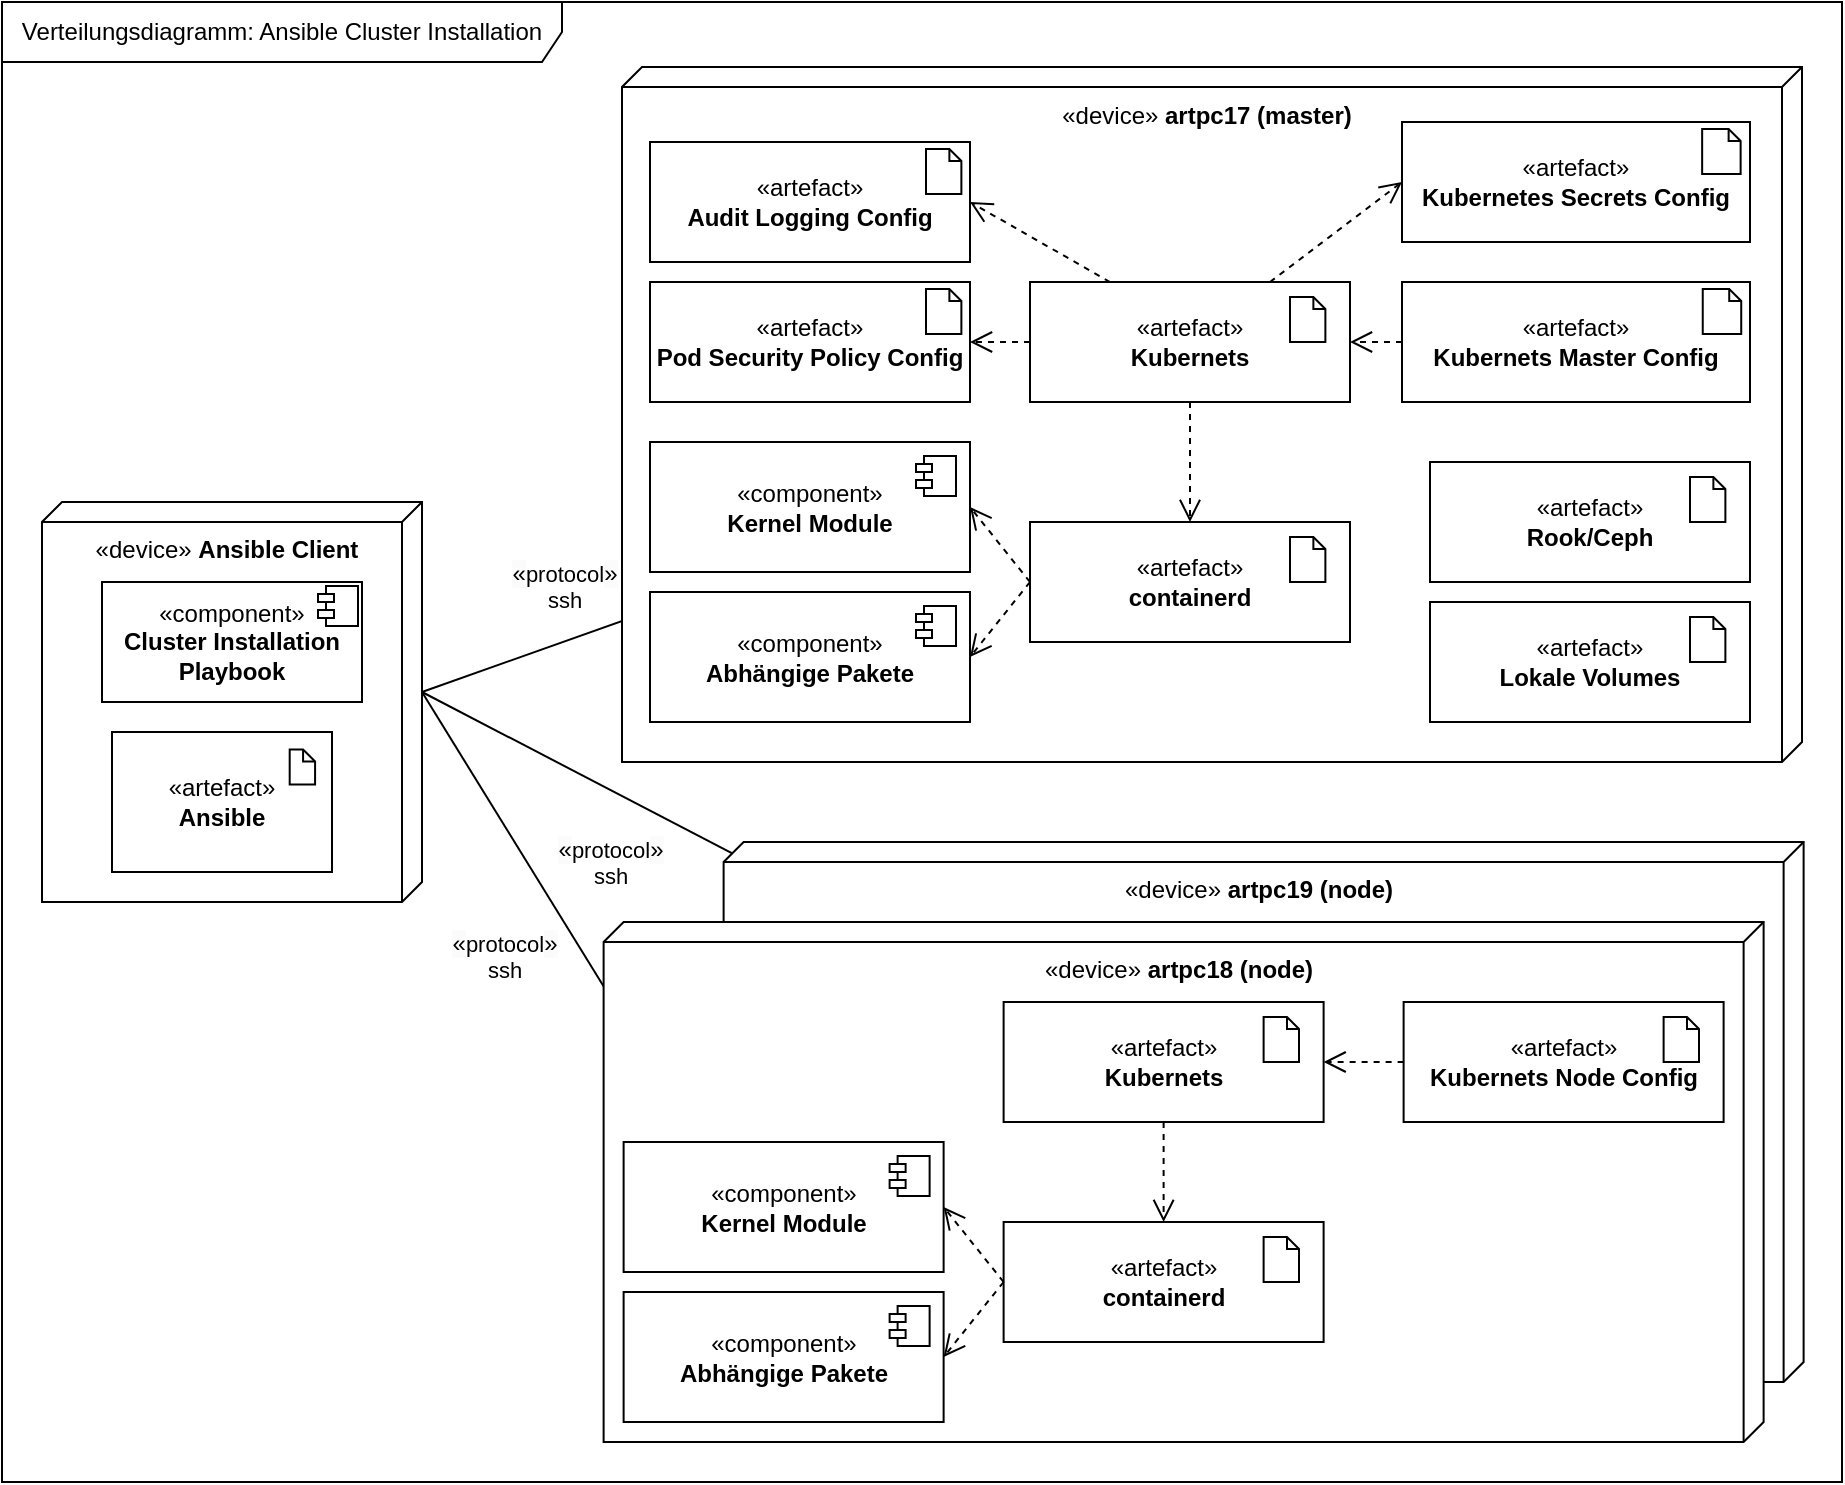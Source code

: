 <mxfile version="26.0.6">
  <diagram name="Seite-1" id="A0pkDDE6jEZHcWXAts2Y">
    <mxGraphModel dx="1224" dy="761" grid="1" gridSize="10" guides="1" tooltips="1" connect="1" arrows="1" fold="1" page="1" pageScale="1" pageWidth="827" pageHeight="1169" math="0" shadow="0">
      <root>
        <mxCell id="0" />
        <mxCell id="1" parent="0" />
        <mxCell id="9Gt_7CjTLpqSlknvuRTy-28" style="rounded=0;orthogonalLoop=1;jettySize=auto;html=1;exitX=0;exitY=0;exitDx=95;exitDy=0;exitPerimeter=0;entryX=0;entryY=0;entryDx=135;entryDy=190;entryPerimeter=0;endArrow=none;endFill=0;" parent="1" source="9Gt_7CjTLpqSlknvuRTy-60" target="9Gt_7CjTLpqSlknvuRTy-34" edge="1">
          <mxGeometry relative="1" as="geometry">
            <mxPoint x="300" y="305" as="sourcePoint" />
          </mxGeometry>
        </mxCell>
        <mxCell id="9Gt_7CjTLpqSlknvuRTy-29" value="&lt;span style=&quot;font-size: 12px; text-wrap: wrap; background-color: rgb(251, 251, 251);&quot;&gt;«&lt;/span&gt;protocol&lt;span style=&quot;font-size: 12px; text-wrap: wrap; background-color: rgb(251, 251, 251);&quot;&gt;»&lt;/span&gt;&lt;br&gt;ssh" style="edgeLabel;html=1;align=center;verticalAlign=middle;resizable=0;points=[];" parent="9Gt_7CjTLpqSlknvuRTy-28" vertex="1" connectable="0">
          <mxGeometry x="0.06" y="4" relative="1" as="geometry">
            <mxPoint x="-216" y="3" as="offset" />
          </mxGeometry>
        </mxCell>
        <mxCell id="9Gt_7CjTLpqSlknvuRTy-67" value="«device»&amp;nbsp;&lt;b&gt;artpc19 (node)&lt;/b&gt;" style="verticalAlign=top;align=center;shape=cube;size=10;direction=south;html=1;boundedLbl=1;spacingLeft=5;whiteSpace=wrap;" parent="1" vertex="1">
          <mxGeometry x="450.81" y="430" width="540" height="270" as="geometry" />
        </mxCell>
        <mxCell id="9Gt_7CjTLpqSlknvuRTy-30" value="&lt;span style=&quot;font-size: 12px; text-wrap: wrap; background-color: rgb(251, 251, 251);&quot;&gt;«&lt;/span&gt;protocol&lt;span style=&quot;font-size: 12px; text-wrap: wrap; background-color: rgb(251, 251, 251);&quot;&gt;»&lt;/span&gt;&lt;br&gt;ssh" style="rounded=0;orthogonalLoop=1;jettySize=auto;html=1;exitX=0;exitY=0;exitDx=95;exitDy=0;exitPerimeter=0;entryX=0.142;entryY=0.995;entryDx=0;entryDy=0;entryPerimeter=0;endArrow=none;endFill=0;" parent="1" source="9Gt_7CjTLpqSlknvuRTy-60" target="9Gt_7CjTLpqSlknvuRTy-34" edge="1">
          <mxGeometry x="0.362" y="35" relative="1" as="geometry">
            <mxPoint x="300" y="305" as="sourcePoint" />
            <mxPoint x="610" y="355" as="targetPoint" />
            <mxPoint as="offset" />
          </mxGeometry>
        </mxCell>
        <mxCell id="9Gt_7CjTLpqSlknvuRTy-31" style="rounded=0;orthogonalLoop=1;jettySize=auto;html=1;exitX=0;exitY=0;exitDx=95;exitDy=0;exitPerimeter=0;entryX=0;entryY=0;entryDx=135;entryDy=190;entryPerimeter=0;endArrow=none;endFill=0;" parent="1" source="9Gt_7CjTLpqSlknvuRTy-60" target="9Gt_7CjTLpqSlknvuRTy-52" edge="1">
          <mxGeometry relative="1" as="geometry">
            <mxPoint x="300" y="305" as="sourcePoint" />
            <mxPoint x="480" y="120" as="targetPoint" />
          </mxGeometry>
        </mxCell>
        <mxCell id="9Gt_7CjTLpqSlknvuRTy-32" value="&lt;span style=&quot;font-size: 12px; text-wrap: wrap; background-color: rgb(251, 251, 251);&quot;&gt;«&lt;/span&gt;protocol&lt;span style=&quot;font-size: 12px; text-wrap: wrap; background-color: rgb(251, 251, 251);&quot;&gt;»&lt;/span&gt;&lt;br&gt;ssh" style="edgeLabel;html=1;align=center;verticalAlign=middle;resizable=0;points=[];" parent="9Gt_7CjTLpqSlknvuRTy-31" vertex="1" connectable="0">
          <mxGeometry x="0.134" relative="1" as="geometry">
            <mxPoint x="-213" y="47" as="offset" />
          </mxGeometry>
        </mxCell>
        <mxCell id="9Gt_7CjTLpqSlknvuRTy-60" value="«device»&amp;nbsp;&lt;b&gt;Ansible Client&lt;/b&gt;" style="verticalAlign=top;align=center;shape=cube;size=10;direction=south;html=1;boundedLbl=1;spacingLeft=5;whiteSpace=wrap;" parent="1" vertex="1">
          <mxGeometry x="110" y="260" width="190" height="200" as="geometry" />
        </mxCell>
        <mxCell id="9Gt_7CjTLpqSlknvuRTy-61" value="«component»&lt;br&gt;&lt;b&gt;Cluster Installation Playbook&lt;/b&gt;" style="html=1;dropTarget=0;whiteSpace=wrap;" parent="1" vertex="1">
          <mxGeometry x="140" y="300" width="130" height="60" as="geometry" />
        </mxCell>
        <mxCell id="9Gt_7CjTLpqSlknvuRTy-62" value="" style="shape=module;jettyWidth=8;jettyHeight=4;" parent="9Gt_7CjTLpqSlknvuRTy-61" vertex="1">
          <mxGeometry x="1" width="20" height="20" relative="1" as="geometry">
            <mxPoint x="-22" y="2" as="offset" />
          </mxGeometry>
        </mxCell>
        <mxCell id="9Gt_7CjTLpqSlknvuRTy-63" value="" style="group" parent="1" vertex="1" connectable="0">
          <mxGeometry x="145" y="375" width="110" height="70" as="geometry" />
        </mxCell>
        <mxCell id="9Gt_7CjTLpqSlknvuRTy-64" value="«artefact»&lt;br&gt;&lt;b&gt;Ansible&lt;/b&gt;" style="html=1;dropTarget=0;whiteSpace=wrap;" parent="9Gt_7CjTLpqSlknvuRTy-63" vertex="1">
          <mxGeometry width="110" height="70" as="geometry" />
        </mxCell>
        <mxCell id="9Gt_7CjTLpqSlknvuRTy-65" value="" style="shape=note2;boundedLbl=1;whiteSpace=wrap;html=1;size=6;verticalAlign=top;align=left;spacingLeft=5;" parent="9Gt_7CjTLpqSlknvuRTy-63" vertex="1">
          <mxGeometry x="88.846" y="8.75" width="12.692" height="17.5" as="geometry" />
        </mxCell>
        <mxCell id="9Gt_7CjTLpqSlknvuRTy-66" value="Verteilungsdiagramm: Ansible Cluster Installation" style="shape=umlFrame;whiteSpace=wrap;html=1;pointerEvents=0;width=280;height=30;" parent="1" vertex="1">
          <mxGeometry x="90" y="10" width="920" height="740" as="geometry" />
        </mxCell>
        <mxCell id="9Gt_7CjTLpqSlknvuRTy-34" value="«device»&amp;nbsp;&lt;b&gt;artpc18 (node)&lt;/b&gt;" style="verticalAlign=top;align=center;shape=cube;size=10;direction=south;html=1;boundedLbl=1;spacingLeft=5;whiteSpace=wrap;" parent="1" vertex="1">
          <mxGeometry x="390.81" y="470" width="580" height="260" as="geometry" />
        </mxCell>
        <mxCell id="9Gt_7CjTLpqSlknvuRTy-35" value="«component»&lt;br&gt;&lt;b&gt;Abhängige Pakete&lt;/b&gt;" style="html=1;dropTarget=0;whiteSpace=wrap;" parent="1" vertex="1">
          <mxGeometry x="400.81" y="655" width="160" height="65" as="geometry" />
        </mxCell>
        <mxCell id="9Gt_7CjTLpqSlknvuRTy-36" value="" style="shape=module;jettyWidth=8;jettyHeight=4;" parent="9Gt_7CjTLpqSlknvuRTy-35" vertex="1">
          <mxGeometry x="1" width="20" height="20" relative="1" as="geometry">
            <mxPoint x="-27" y="7" as="offset" />
          </mxGeometry>
        </mxCell>
        <mxCell id="9Gt_7CjTLpqSlknvuRTy-37" value="«component»&lt;br&gt;&lt;b&gt;Kernel Module&lt;/b&gt;" style="html=1;dropTarget=0;whiteSpace=wrap;" parent="1" vertex="1">
          <mxGeometry x="400.81" y="580" width="160" height="65" as="geometry" />
        </mxCell>
        <mxCell id="9Gt_7CjTLpqSlknvuRTy-38" value="" style="shape=module;jettyWidth=8;jettyHeight=4;" parent="9Gt_7CjTLpqSlknvuRTy-37" vertex="1">
          <mxGeometry x="1" width="20" height="20" relative="1" as="geometry">
            <mxPoint x="-27" y="7" as="offset" />
          </mxGeometry>
        </mxCell>
        <mxCell id="9Gt_7CjTLpqSlknvuRTy-39" value="" style="group" parent="1" vertex="1" connectable="0">
          <mxGeometry x="590.81" y="620" width="160" height="60" as="geometry" />
        </mxCell>
        <mxCell id="9Gt_7CjTLpqSlknvuRTy-40" value="«artefact»&lt;br&gt;&lt;b&gt;containerd&lt;/b&gt;" style="html=1;dropTarget=0;whiteSpace=wrap;" parent="9Gt_7CjTLpqSlknvuRTy-39" vertex="1">
          <mxGeometry width="160" height="60" as="geometry" />
        </mxCell>
        <mxCell id="9Gt_7CjTLpqSlknvuRTy-41" value="" style="shape=note2;boundedLbl=1;whiteSpace=wrap;html=1;size=6;verticalAlign=top;align=left;spacingLeft=5;" parent="9Gt_7CjTLpqSlknvuRTy-39" vertex="1">
          <mxGeometry x="130" y="7.5" width="17.69" height="22.5" as="geometry" />
        </mxCell>
        <mxCell id="9Gt_7CjTLpqSlknvuRTy-52" value="«device»&amp;nbsp;&lt;b&gt;artpc17 (master)&lt;/b&gt;" style="verticalAlign=top;align=center;shape=cube;size=10;direction=south;html=1;boundedLbl=1;spacingLeft=5;whiteSpace=wrap;" parent="1" vertex="1">
          <mxGeometry x="400" y="42.5" width="590" height="347.5" as="geometry" />
        </mxCell>
        <mxCell id="9Gt_7CjTLpqSlknvuRTy-69" value="" style="group" parent="1" vertex="1" connectable="0">
          <mxGeometry x="590.81" y="510" width="160" height="60" as="geometry" />
        </mxCell>
        <mxCell id="9Gt_7CjTLpqSlknvuRTy-70" value="«artefact»&lt;br&gt;&lt;b&gt;Kubernets&lt;/b&gt;" style="html=1;dropTarget=0;whiteSpace=wrap;" parent="9Gt_7CjTLpqSlknvuRTy-69" vertex="1">
          <mxGeometry width="160" height="60" as="geometry" />
        </mxCell>
        <mxCell id="9Gt_7CjTLpqSlknvuRTy-71" value="" style="shape=note2;boundedLbl=1;whiteSpace=wrap;html=1;size=6;verticalAlign=top;align=left;spacingLeft=5;" parent="9Gt_7CjTLpqSlknvuRTy-69" vertex="1">
          <mxGeometry x="130" y="7.5" width="17.69" height="22.5" as="geometry" />
        </mxCell>
        <mxCell id="9Gt_7CjTLpqSlknvuRTy-72" value="" style="group" parent="1" vertex="1" connectable="0">
          <mxGeometry x="790.81" y="510" width="160" height="60" as="geometry" />
        </mxCell>
        <mxCell id="9Gt_7CjTLpqSlknvuRTy-73" value="«artefact»&lt;br&gt;&lt;b&gt;Kubernets Node Config&lt;/b&gt;" style="html=1;dropTarget=0;whiteSpace=wrap;" parent="9Gt_7CjTLpqSlknvuRTy-72" vertex="1">
          <mxGeometry width="160" height="60" as="geometry" />
        </mxCell>
        <mxCell id="9Gt_7CjTLpqSlknvuRTy-74" value="" style="shape=note2;boundedLbl=1;whiteSpace=wrap;html=1;size=6;verticalAlign=top;align=left;spacingLeft=5;" parent="9Gt_7CjTLpqSlknvuRTy-72" vertex="1">
          <mxGeometry x="130" y="7.5" width="17.69" height="22.5" as="geometry" />
        </mxCell>
        <mxCell id="9Gt_7CjTLpqSlknvuRTy-81" style="rounded=0;orthogonalLoop=1;jettySize=auto;html=1;exitX=0;exitY=0.5;exitDx=0;exitDy=0;entryX=1;entryY=0.5;entryDx=0;entryDy=0;dashed=1;endArrow=open;endFill=0;endSize=9;" parent="1" source="9Gt_7CjTLpqSlknvuRTy-73" target="9Gt_7CjTLpqSlknvuRTy-70" edge="1">
          <mxGeometry relative="1" as="geometry">
            <Array as="points">
              <mxPoint x="770.81" y="540" />
            </Array>
          </mxGeometry>
        </mxCell>
        <mxCell id="9Gt_7CjTLpqSlknvuRTy-82" style="rounded=0;orthogonalLoop=1;jettySize=auto;html=1;exitX=0;exitY=0.5;exitDx=0;exitDy=0;entryX=1;entryY=0.5;entryDx=0;entryDy=0;dashed=1;endArrow=open;endFill=0;endSize=9;" parent="1" source="9Gt_7CjTLpqSlknvuRTy-40" target="9Gt_7CjTLpqSlknvuRTy-37" edge="1">
          <mxGeometry relative="1" as="geometry">
            <mxPoint x="800.81" y="550" as="sourcePoint" />
            <mxPoint x="760.81" y="550" as="targetPoint" />
            <Array as="points" />
          </mxGeometry>
        </mxCell>
        <mxCell id="9Gt_7CjTLpqSlknvuRTy-83" style="rounded=0;orthogonalLoop=1;jettySize=auto;html=1;exitX=0;exitY=0.5;exitDx=0;exitDy=0;entryX=1;entryY=0.5;entryDx=0;entryDy=0;dashed=1;endArrow=open;endFill=0;endSize=9;" parent="1" source="9Gt_7CjTLpqSlknvuRTy-40" target="9Gt_7CjTLpqSlknvuRTy-35" edge="1">
          <mxGeometry relative="1" as="geometry">
            <mxPoint x="600.81" y="660" as="sourcePoint" />
            <mxPoint x="570.81" y="623" as="targetPoint" />
            <Array as="points" />
          </mxGeometry>
        </mxCell>
        <mxCell id="9Gt_7CjTLpqSlknvuRTy-84" style="rounded=0;orthogonalLoop=1;jettySize=auto;html=1;exitX=0.5;exitY=1;exitDx=0;exitDy=0;entryX=0.5;entryY=0;entryDx=0;entryDy=0;dashed=1;endArrow=open;endFill=0;endSize=9;" parent="1" source="9Gt_7CjTLpqSlknvuRTy-70" target="9Gt_7CjTLpqSlknvuRTy-40" edge="1">
          <mxGeometry relative="1" as="geometry">
            <mxPoint x="610.81" y="670" as="sourcePoint" />
            <mxPoint x="580.81" y="633" as="targetPoint" />
            <Array as="points" />
          </mxGeometry>
        </mxCell>
        <mxCell id="9Gt_7CjTLpqSlknvuRTy-108" value="«component»&lt;br&gt;&lt;b&gt;Abhängige Pakete&lt;/b&gt;" style="html=1;dropTarget=0;whiteSpace=wrap;" parent="1" vertex="1">
          <mxGeometry x="414" y="305" width="160" height="65" as="geometry" />
        </mxCell>
        <mxCell id="9Gt_7CjTLpqSlknvuRTy-109" value="" style="shape=module;jettyWidth=8;jettyHeight=4;" parent="9Gt_7CjTLpqSlknvuRTy-108" vertex="1">
          <mxGeometry x="1" width="20" height="20" relative="1" as="geometry">
            <mxPoint x="-27" y="7" as="offset" />
          </mxGeometry>
        </mxCell>
        <mxCell id="9Gt_7CjTLpqSlknvuRTy-110" value="«component»&lt;br&gt;&lt;b&gt;Kernel Module&lt;/b&gt;" style="html=1;dropTarget=0;whiteSpace=wrap;" parent="1" vertex="1">
          <mxGeometry x="414" y="230" width="160" height="65" as="geometry" />
        </mxCell>
        <mxCell id="9Gt_7CjTLpqSlknvuRTy-111" value="" style="shape=module;jettyWidth=8;jettyHeight=4;" parent="9Gt_7CjTLpqSlknvuRTy-110" vertex="1">
          <mxGeometry x="1" width="20" height="20" relative="1" as="geometry">
            <mxPoint x="-27" y="7" as="offset" />
          </mxGeometry>
        </mxCell>
        <mxCell id="9Gt_7CjTLpqSlknvuRTy-112" value="" style="group" parent="1" vertex="1" connectable="0">
          <mxGeometry x="604" y="270" width="160" height="60" as="geometry" />
        </mxCell>
        <mxCell id="9Gt_7CjTLpqSlknvuRTy-113" value="«artefact»&lt;br&gt;&lt;b&gt;containerd&lt;/b&gt;" style="html=1;dropTarget=0;whiteSpace=wrap;" parent="9Gt_7CjTLpqSlknvuRTy-112" vertex="1">
          <mxGeometry width="160" height="60" as="geometry" />
        </mxCell>
        <mxCell id="9Gt_7CjTLpqSlknvuRTy-114" value="" style="shape=note2;boundedLbl=1;whiteSpace=wrap;html=1;size=6;verticalAlign=top;align=left;spacingLeft=5;" parent="9Gt_7CjTLpqSlknvuRTy-112" vertex="1">
          <mxGeometry x="130" y="7.5" width="17.69" height="22.5" as="geometry" />
        </mxCell>
        <mxCell id="9Gt_7CjTLpqSlknvuRTy-115" value="" style="group" parent="1" vertex="1" connectable="0">
          <mxGeometry x="604" y="150" width="160" height="60" as="geometry" />
        </mxCell>
        <mxCell id="9Gt_7CjTLpqSlknvuRTy-116" value="«artefact»&lt;br&gt;&lt;b&gt;Kubernets&lt;/b&gt;" style="html=1;dropTarget=0;whiteSpace=wrap;" parent="9Gt_7CjTLpqSlknvuRTy-115" vertex="1">
          <mxGeometry width="160" height="60" as="geometry" />
        </mxCell>
        <mxCell id="9Gt_7CjTLpqSlknvuRTy-117" value="" style="shape=note2;boundedLbl=1;whiteSpace=wrap;html=1;size=6;verticalAlign=top;align=left;spacingLeft=5;" parent="9Gt_7CjTLpqSlknvuRTy-115" vertex="1">
          <mxGeometry x="130" y="7.5" width="17.69" height="22.5" as="geometry" />
        </mxCell>
        <mxCell id="9Gt_7CjTLpqSlknvuRTy-118" value="" style="group" parent="1" vertex="1" connectable="0">
          <mxGeometry x="790" y="150" width="174" height="60" as="geometry" />
        </mxCell>
        <mxCell id="9Gt_7CjTLpqSlknvuRTy-119" value="«artefact»&lt;br&gt;&lt;b&gt;Kubernets Master Config&lt;/b&gt;" style="html=1;dropTarget=0;whiteSpace=wrap;" parent="9Gt_7CjTLpqSlknvuRTy-118" vertex="1">
          <mxGeometry width="174" height="60" as="geometry" />
        </mxCell>
        <mxCell id="9Gt_7CjTLpqSlknvuRTy-120" value="" style="shape=note2;boundedLbl=1;whiteSpace=wrap;html=1;size=6;verticalAlign=top;align=left;spacingLeft=5;" parent="9Gt_7CjTLpqSlknvuRTy-118" vertex="1">
          <mxGeometry x="150.375" y="3.5" width="19.238" height="22.5" as="geometry" />
        </mxCell>
        <mxCell id="9Gt_7CjTLpqSlknvuRTy-121" value="" style="group" parent="1" vertex="1" connectable="0">
          <mxGeometry x="804" y="240" width="160" height="60" as="geometry" />
        </mxCell>
        <mxCell id="9Gt_7CjTLpqSlknvuRTy-122" value="«artefact»&lt;br&gt;&lt;b&gt;Rook/Ceph&lt;/b&gt;" style="html=1;dropTarget=0;whiteSpace=wrap;" parent="9Gt_7CjTLpqSlknvuRTy-121" vertex="1">
          <mxGeometry width="160" height="60" as="geometry" />
        </mxCell>
        <mxCell id="9Gt_7CjTLpqSlknvuRTy-123" value="" style="shape=note2;boundedLbl=1;whiteSpace=wrap;html=1;size=6;verticalAlign=top;align=left;spacingLeft=5;" parent="9Gt_7CjTLpqSlknvuRTy-121" vertex="1">
          <mxGeometry x="130" y="7.5" width="17.69" height="22.5" as="geometry" />
        </mxCell>
        <mxCell id="9Gt_7CjTLpqSlknvuRTy-124" value="" style="group" parent="1" vertex="1" connectable="0">
          <mxGeometry x="804" y="310" width="160" height="60" as="geometry" />
        </mxCell>
        <mxCell id="9Gt_7CjTLpqSlknvuRTy-125" value="«artefact»&lt;br&gt;&lt;b&gt;Lokale Volumes&lt;/b&gt;" style="html=1;dropTarget=0;whiteSpace=wrap;" parent="9Gt_7CjTLpqSlknvuRTy-124" vertex="1">
          <mxGeometry width="160" height="60" as="geometry" />
        </mxCell>
        <mxCell id="9Gt_7CjTLpqSlknvuRTy-126" value="" style="shape=note2;boundedLbl=1;whiteSpace=wrap;html=1;size=6;verticalAlign=top;align=left;spacingLeft=5;" parent="9Gt_7CjTLpqSlknvuRTy-124" vertex="1">
          <mxGeometry x="130" y="7.5" width="17.69" height="22.5" as="geometry" />
        </mxCell>
        <mxCell id="9Gt_7CjTLpqSlknvuRTy-127" style="rounded=0;orthogonalLoop=1;jettySize=auto;html=1;exitX=0;exitY=0.5;exitDx=0;exitDy=0;entryX=1;entryY=0.5;entryDx=0;entryDy=0;dashed=1;endArrow=open;endFill=0;endSize=9;" parent="1" source="9Gt_7CjTLpqSlknvuRTy-119" target="9Gt_7CjTLpqSlknvuRTy-116" edge="1">
          <mxGeometry relative="1" as="geometry">
            <Array as="points" />
          </mxGeometry>
        </mxCell>
        <mxCell id="9Gt_7CjTLpqSlknvuRTy-128" style="rounded=0;orthogonalLoop=1;jettySize=auto;html=1;exitX=0;exitY=0.5;exitDx=0;exitDy=0;entryX=1;entryY=0.5;entryDx=0;entryDy=0;dashed=1;endArrow=open;endFill=0;endSize=9;" parent="1" source="9Gt_7CjTLpqSlknvuRTy-113" target="9Gt_7CjTLpqSlknvuRTy-110" edge="1">
          <mxGeometry relative="1" as="geometry">
            <mxPoint x="814" y="200" as="sourcePoint" />
            <mxPoint x="774" y="200" as="targetPoint" />
            <Array as="points" />
          </mxGeometry>
        </mxCell>
        <mxCell id="9Gt_7CjTLpqSlknvuRTy-129" style="rounded=0;orthogonalLoop=1;jettySize=auto;html=1;exitX=0;exitY=0.5;exitDx=0;exitDy=0;entryX=1;entryY=0.5;entryDx=0;entryDy=0;dashed=1;endArrow=open;endFill=0;endSize=9;" parent="1" source="9Gt_7CjTLpqSlknvuRTy-113" target="9Gt_7CjTLpqSlknvuRTy-108" edge="1">
          <mxGeometry relative="1" as="geometry">
            <mxPoint x="614" y="310" as="sourcePoint" />
            <mxPoint x="584" y="273" as="targetPoint" />
            <Array as="points" />
          </mxGeometry>
        </mxCell>
        <mxCell id="9Gt_7CjTLpqSlknvuRTy-130" style="rounded=0;orthogonalLoop=1;jettySize=auto;html=1;exitX=0.5;exitY=1;exitDx=0;exitDy=0;entryX=0.5;entryY=0;entryDx=0;entryDy=0;dashed=1;endArrow=open;endFill=0;endSize=9;" parent="1" source="9Gt_7CjTLpqSlknvuRTy-116" target="9Gt_7CjTLpqSlknvuRTy-113" edge="1">
          <mxGeometry relative="1" as="geometry">
            <mxPoint x="624" y="253" as="sourcePoint" />
            <mxPoint x="594" y="216" as="targetPoint" />
            <Array as="points" />
          </mxGeometry>
        </mxCell>
        <mxCell id="9Gt_7CjTLpqSlknvuRTy-133" value="" style="group" parent="1" vertex="1" connectable="0">
          <mxGeometry x="414" y="80" width="160" height="60" as="geometry" />
        </mxCell>
        <mxCell id="9Gt_7CjTLpqSlknvuRTy-134" value="«artefact»&lt;br&gt;&lt;b&gt;Audit Logging Config&lt;/b&gt;" style="html=1;dropTarget=0;whiteSpace=wrap;" parent="9Gt_7CjTLpqSlknvuRTy-133" vertex="1">
          <mxGeometry width="160" height="60" as="geometry" />
        </mxCell>
        <mxCell id="9Gt_7CjTLpqSlknvuRTy-135" value="" style="shape=note2;boundedLbl=1;whiteSpace=wrap;html=1;size=6;verticalAlign=top;align=left;spacingLeft=5;" parent="9Gt_7CjTLpqSlknvuRTy-133" vertex="1">
          <mxGeometry x="138" y="3.5" width="17.69" height="22.5" as="geometry" />
        </mxCell>
        <mxCell id="9Gt_7CjTLpqSlknvuRTy-136" value="" style="group" parent="1" vertex="1" connectable="0">
          <mxGeometry x="414" y="150" width="160" height="60" as="geometry" />
        </mxCell>
        <mxCell id="9Gt_7CjTLpqSlknvuRTy-137" value="«artefact»&lt;br&gt;&lt;b&gt;Pod Security Policy Config&lt;/b&gt;" style="html=1;dropTarget=0;whiteSpace=wrap;" parent="9Gt_7CjTLpqSlknvuRTy-136" vertex="1">
          <mxGeometry width="160" height="60" as="geometry" />
        </mxCell>
        <mxCell id="9Gt_7CjTLpqSlknvuRTy-138" value="" style="shape=note2;boundedLbl=1;whiteSpace=wrap;html=1;size=6;verticalAlign=top;align=left;spacingLeft=5;" parent="9Gt_7CjTLpqSlknvuRTy-136" vertex="1">
          <mxGeometry x="138" y="3.5" width="17.69" height="22.5" as="geometry" />
        </mxCell>
        <mxCell id="9Gt_7CjTLpqSlknvuRTy-139" value="" style="group" parent="1" vertex="1" connectable="0">
          <mxGeometry x="790" y="70" width="174" height="60" as="geometry" />
        </mxCell>
        <mxCell id="9Gt_7CjTLpqSlknvuRTy-140" value="«artefact»&lt;br&gt;&lt;b&gt;Kubernetes Secrets Config&lt;/b&gt;" style="html=1;dropTarget=0;whiteSpace=wrap;" parent="9Gt_7CjTLpqSlknvuRTy-139" vertex="1">
          <mxGeometry width="174" height="60" as="geometry" />
        </mxCell>
        <mxCell id="9Gt_7CjTLpqSlknvuRTy-141" value="" style="shape=note2;boundedLbl=1;whiteSpace=wrap;html=1;size=6;verticalAlign=top;align=left;spacingLeft=5;" parent="9Gt_7CjTLpqSlknvuRTy-139" vertex="1">
          <mxGeometry x="150.075" y="3.5" width="19.238" height="22.5" as="geometry" />
        </mxCell>
        <mxCell id="9Gt_7CjTLpqSlknvuRTy-142" style="rounded=0;orthogonalLoop=1;jettySize=auto;html=1;exitX=0.75;exitY=0;exitDx=0;exitDy=0;entryX=0;entryY=0.5;entryDx=0;entryDy=0;dashed=1;endArrow=open;endFill=0;endSize=9;" parent="1" source="9Gt_7CjTLpqSlknvuRTy-116" target="9Gt_7CjTLpqSlknvuRTy-140" edge="1">
          <mxGeometry relative="1" as="geometry">
            <Array as="points" />
            <mxPoint x="814" y="190" as="sourcePoint" />
            <mxPoint x="774" y="190" as="targetPoint" />
          </mxGeometry>
        </mxCell>
        <mxCell id="9Gt_7CjTLpqSlknvuRTy-143" style="rounded=0;orthogonalLoop=1;jettySize=auto;html=1;exitX=0.25;exitY=0;exitDx=0;exitDy=0;entryX=1;entryY=0.5;entryDx=0;entryDy=0;dashed=1;endArrow=open;endFill=0;endSize=9;" parent="1" source="9Gt_7CjTLpqSlknvuRTy-116" target="9Gt_7CjTLpqSlknvuRTy-134" edge="1">
          <mxGeometry relative="1" as="geometry">
            <Array as="points" />
            <mxPoint x="734" y="160" as="sourcePoint" />
            <mxPoint x="810" y="110" as="targetPoint" />
          </mxGeometry>
        </mxCell>
        <mxCell id="9Gt_7CjTLpqSlknvuRTy-144" style="rounded=0;orthogonalLoop=1;jettySize=auto;html=1;exitX=0;exitY=0.5;exitDx=0;exitDy=0;entryX=1;entryY=0.5;entryDx=0;entryDy=0;dashed=1;endArrow=open;endFill=0;endSize=9;" parent="1" source="9Gt_7CjTLpqSlknvuRTy-116" target="9Gt_7CjTLpqSlknvuRTy-137" edge="1">
          <mxGeometry relative="1" as="geometry">
            <Array as="points" />
            <mxPoint x="654" y="160" as="sourcePoint" />
            <mxPoint x="584" y="120" as="targetPoint" />
          </mxGeometry>
        </mxCell>
      </root>
    </mxGraphModel>
  </diagram>
</mxfile>
